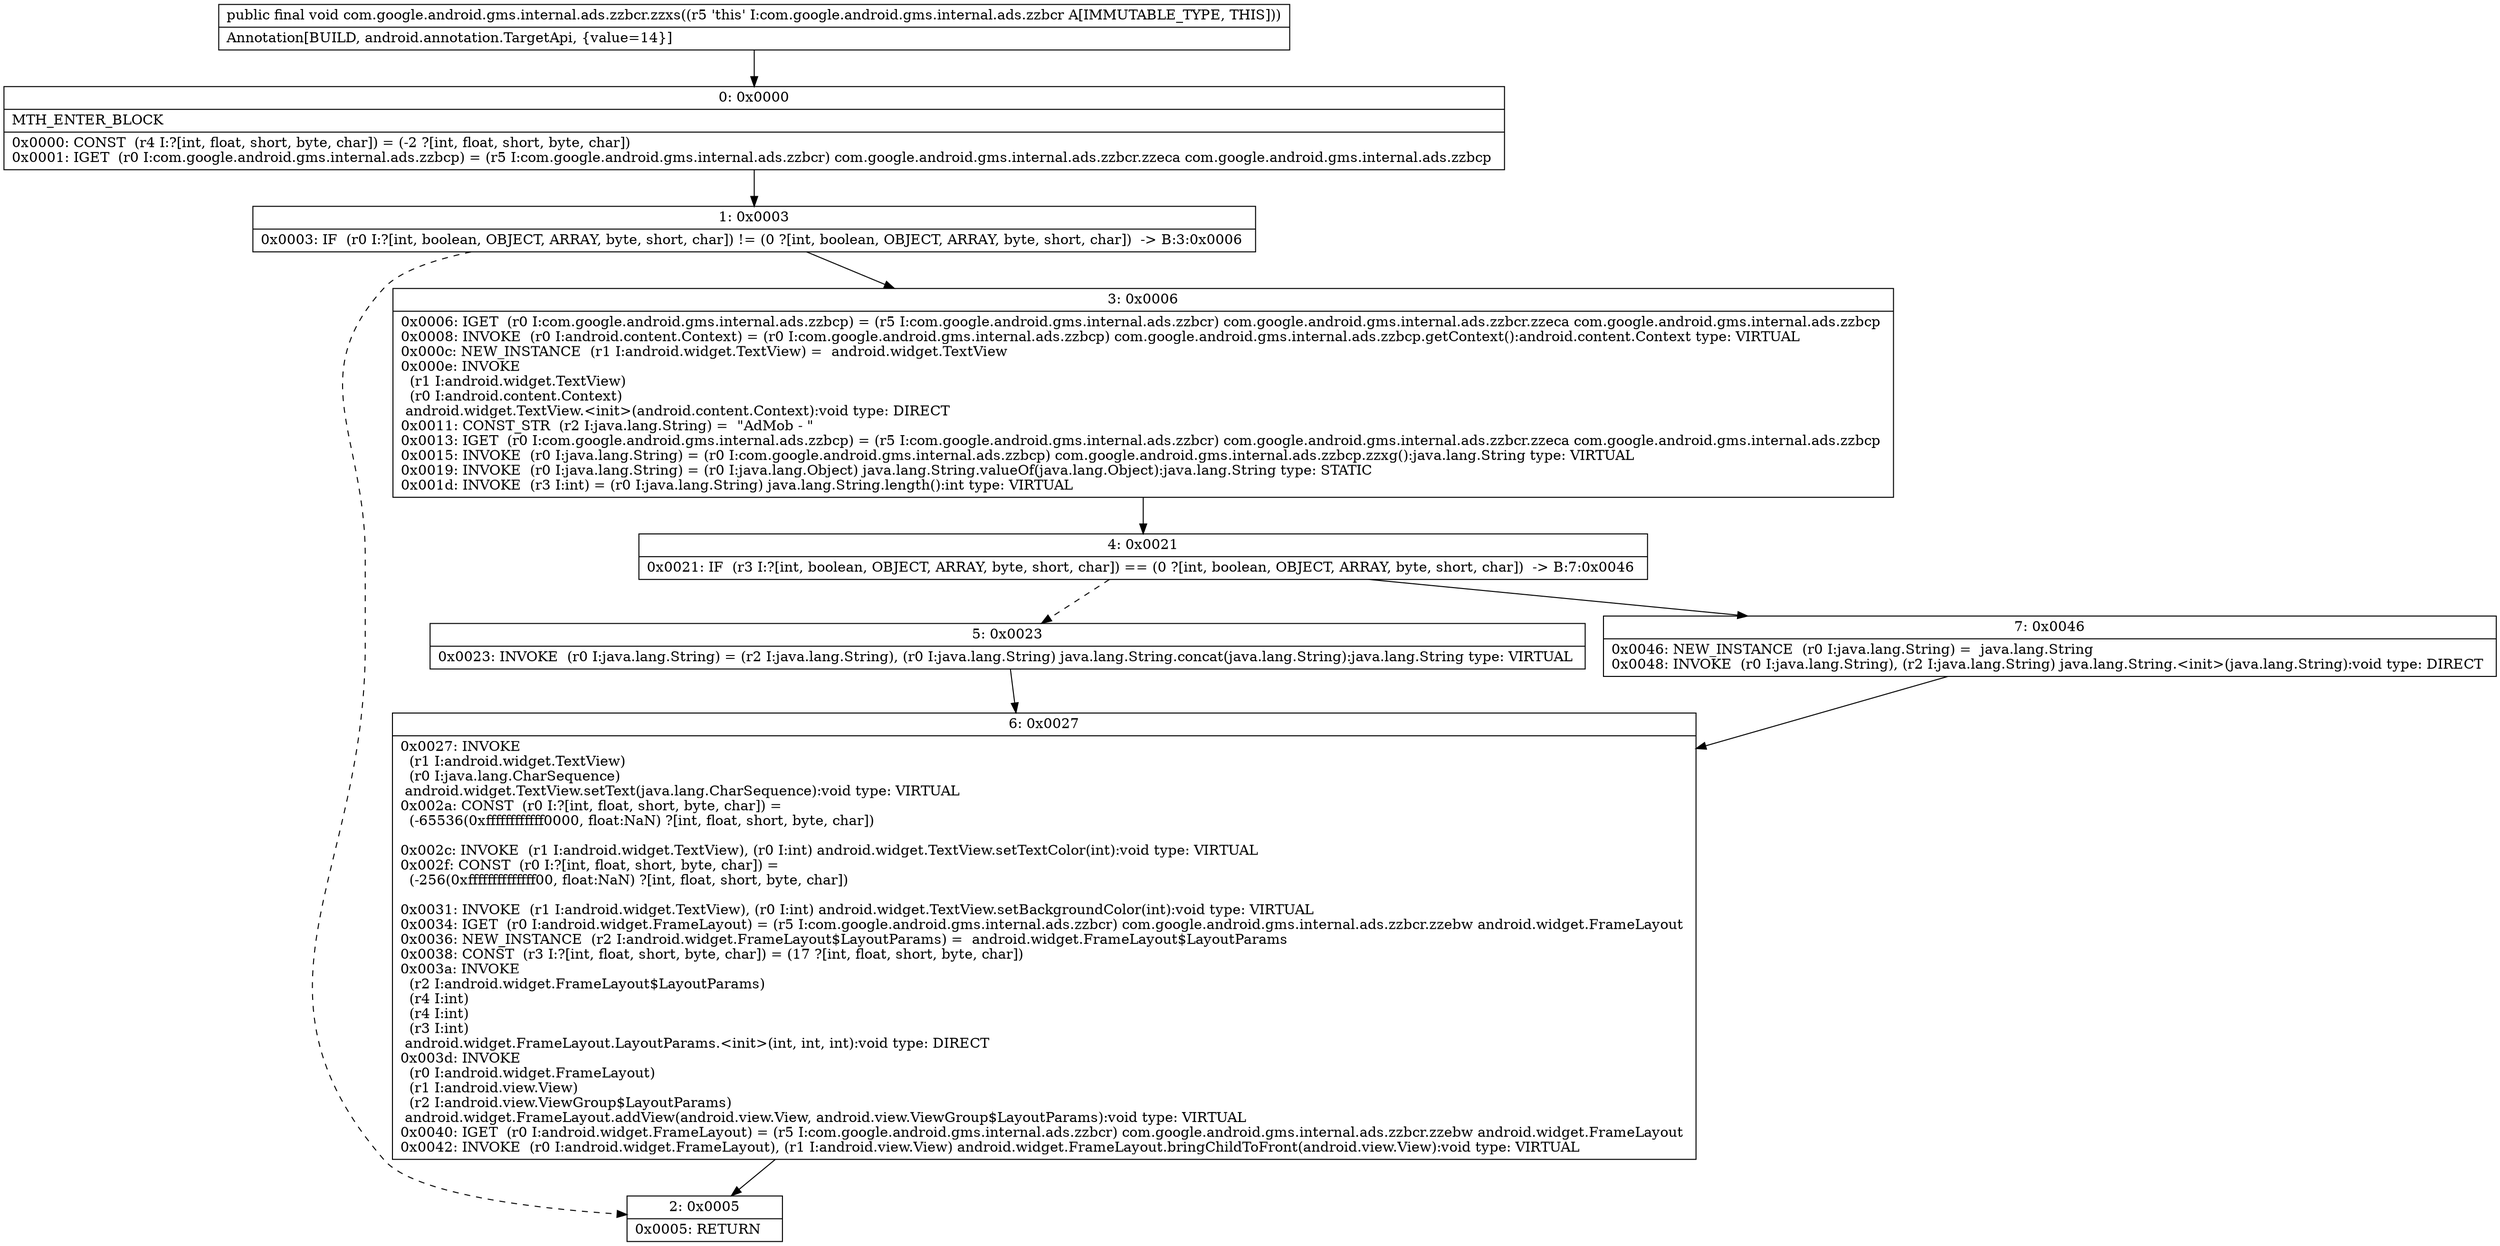 digraph "CFG forcom.google.android.gms.internal.ads.zzbcr.zzxs()V" {
Node_0 [shape=record,label="{0\:\ 0x0000|MTH_ENTER_BLOCK\l|0x0000: CONST  (r4 I:?[int, float, short, byte, char]) = (\-2 ?[int, float, short, byte, char]) \l0x0001: IGET  (r0 I:com.google.android.gms.internal.ads.zzbcp) = (r5 I:com.google.android.gms.internal.ads.zzbcr) com.google.android.gms.internal.ads.zzbcr.zzeca com.google.android.gms.internal.ads.zzbcp \l}"];
Node_1 [shape=record,label="{1\:\ 0x0003|0x0003: IF  (r0 I:?[int, boolean, OBJECT, ARRAY, byte, short, char]) != (0 ?[int, boolean, OBJECT, ARRAY, byte, short, char])  \-\> B:3:0x0006 \l}"];
Node_2 [shape=record,label="{2\:\ 0x0005|0x0005: RETURN   \l}"];
Node_3 [shape=record,label="{3\:\ 0x0006|0x0006: IGET  (r0 I:com.google.android.gms.internal.ads.zzbcp) = (r5 I:com.google.android.gms.internal.ads.zzbcr) com.google.android.gms.internal.ads.zzbcr.zzeca com.google.android.gms.internal.ads.zzbcp \l0x0008: INVOKE  (r0 I:android.content.Context) = (r0 I:com.google.android.gms.internal.ads.zzbcp) com.google.android.gms.internal.ads.zzbcp.getContext():android.content.Context type: VIRTUAL \l0x000c: NEW_INSTANCE  (r1 I:android.widget.TextView) =  android.widget.TextView \l0x000e: INVOKE  \l  (r1 I:android.widget.TextView)\l  (r0 I:android.content.Context)\l android.widget.TextView.\<init\>(android.content.Context):void type: DIRECT \l0x0011: CONST_STR  (r2 I:java.lang.String) =  \"AdMob \- \" \l0x0013: IGET  (r0 I:com.google.android.gms.internal.ads.zzbcp) = (r5 I:com.google.android.gms.internal.ads.zzbcr) com.google.android.gms.internal.ads.zzbcr.zzeca com.google.android.gms.internal.ads.zzbcp \l0x0015: INVOKE  (r0 I:java.lang.String) = (r0 I:com.google.android.gms.internal.ads.zzbcp) com.google.android.gms.internal.ads.zzbcp.zzxg():java.lang.String type: VIRTUAL \l0x0019: INVOKE  (r0 I:java.lang.String) = (r0 I:java.lang.Object) java.lang.String.valueOf(java.lang.Object):java.lang.String type: STATIC \l0x001d: INVOKE  (r3 I:int) = (r0 I:java.lang.String) java.lang.String.length():int type: VIRTUAL \l}"];
Node_4 [shape=record,label="{4\:\ 0x0021|0x0021: IF  (r3 I:?[int, boolean, OBJECT, ARRAY, byte, short, char]) == (0 ?[int, boolean, OBJECT, ARRAY, byte, short, char])  \-\> B:7:0x0046 \l}"];
Node_5 [shape=record,label="{5\:\ 0x0023|0x0023: INVOKE  (r0 I:java.lang.String) = (r2 I:java.lang.String), (r0 I:java.lang.String) java.lang.String.concat(java.lang.String):java.lang.String type: VIRTUAL \l}"];
Node_6 [shape=record,label="{6\:\ 0x0027|0x0027: INVOKE  \l  (r1 I:android.widget.TextView)\l  (r0 I:java.lang.CharSequence)\l android.widget.TextView.setText(java.lang.CharSequence):void type: VIRTUAL \l0x002a: CONST  (r0 I:?[int, float, short, byte, char]) = \l  (\-65536(0xffffffffffff0000, float:NaN) ?[int, float, short, byte, char])\l \l0x002c: INVOKE  (r1 I:android.widget.TextView), (r0 I:int) android.widget.TextView.setTextColor(int):void type: VIRTUAL \l0x002f: CONST  (r0 I:?[int, float, short, byte, char]) = \l  (\-256(0xffffffffffffff00, float:NaN) ?[int, float, short, byte, char])\l \l0x0031: INVOKE  (r1 I:android.widget.TextView), (r0 I:int) android.widget.TextView.setBackgroundColor(int):void type: VIRTUAL \l0x0034: IGET  (r0 I:android.widget.FrameLayout) = (r5 I:com.google.android.gms.internal.ads.zzbcr) com.google.android.gms.internal.ads.zzbcr.zzebw android.widget.FrameLayout \l0x0036: NEW_INSTANCE  (r2 I:android.widget.FrameLayout$LayoutParams) =  android.widget.FrameLayout$LayoutParams \l0x0038: CONST  (r3 I:?[int, float, short, byte, char]) = (17 ?[int, float, short, byte, char]) \l0x003a: INVOKE  \l  (r2 I:android.widget.FrameLayout$LayoutParams)\l  (r4 I:int)\l  (r4 I:int)\l  (r3 I:int)\l android.widget.FrameLayout.LayoutParams.\<init\>(int, int, int):void type: DIRECT \l0x003d: INVOKE  \l  (r0 I:android.widget.FrameLayout)\l  (r1 I:android.view.View)\l  (r2 I:android.view.ViewGroup$LayoutParams)\l android.widget.FrameLayout.addView(android.view.View, android.view.ViewGroup$LayoutParams):void type: VIRTUAL \l0x0040: IGET  (r0 I:android.widget.FrameLayout) = (r5 I:com.google.android.gms.internal.ads.zzbcr) com.google.android.gms.internal.ads.zzbcr.zzebw android.widget.FrameLayout \l0x0042: INVOKE  (r0 I:android.widget.FrameLayout), (r1 I:android.view.View) android.widget.FrameLayout.bringChildToFront(android.view.View):void type: VIRTUAL \l}"];
Node_7 [shape=record,label="{7\:\ 0x0046|0x0046: NEW_INSTANCE  (r0 I:java.lang.String) =  java.lang.String \l0x0048: INVOKE  (r0 I:java.lang.String), (r2 I:java.lang.String) java.lang.String.\<init\>(java.lang.String):void type: DIRECT \l}"];
MethodNode[shape=record,label="{public final void com.google.android.gms.internal.ads.zzbcr.zzxs((r5 'this' I:com.google.android.gms.internal.ads.zzbcr A[IMMUTABLE_TYPE, THIS]))  | Annotation[BUILD, android.annotation.TargetApi, \{value=14\}]\l}"];
MethodNode -> Node_0;
Node_0 -> Node_1;
Node_1 -> Node_2[style=dashed];
Node_1 -> Node_3;
Node_3 -> Node_4;
Node_4 -> Node_5[style=dashed];
Node_4 -> Node_7;
Node_5 -> Node_6;
Node_6 -> Node_2;
Node_7 -> Node_6;
}

